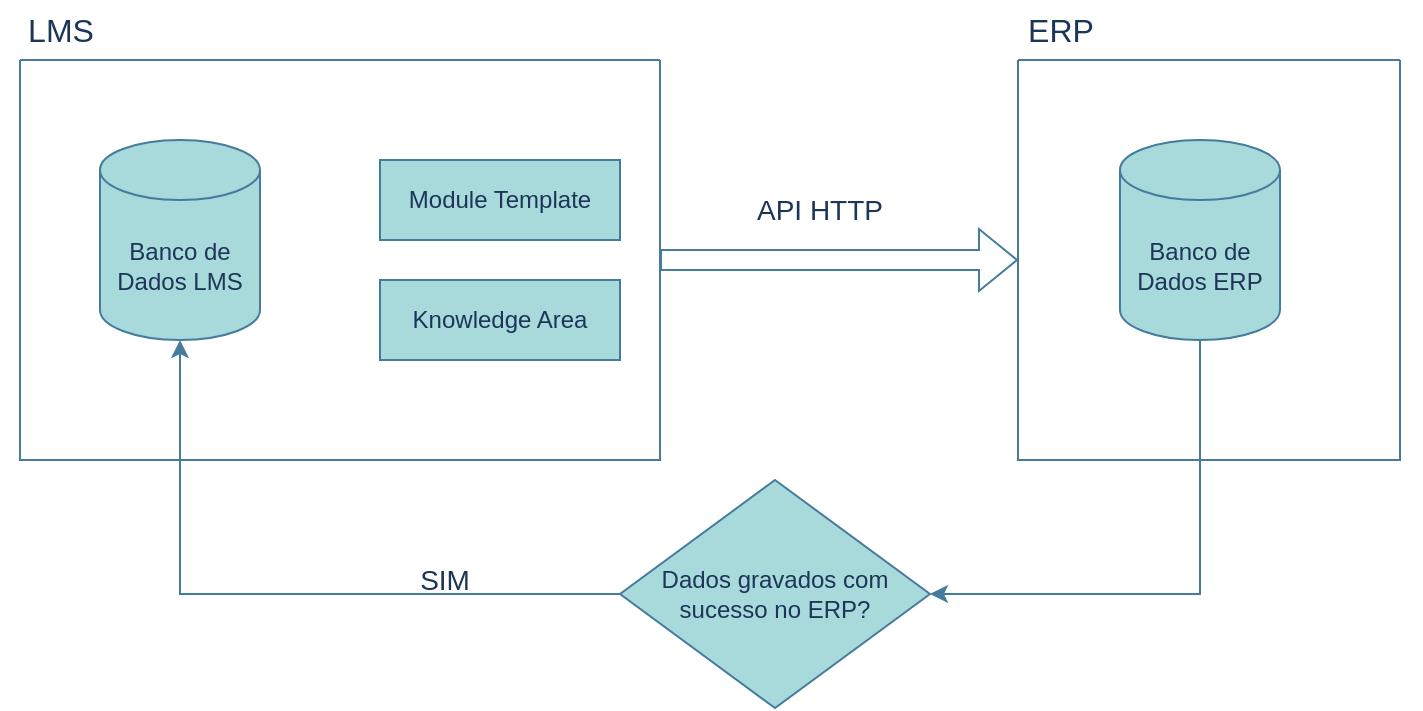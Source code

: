<mxfile version="20.8.19" type="github">
  <diagram name="Página-1" id="9FyWoIxCL40asnHchtRT">
    <mxGraphModel dx="1195" dy="736" grid="1" gridSize="10" guides="1" tooltips="1" connect="1" arrows="1" fold="1" page="1" pageScale="1" pageWidth="1169" pageHeight="827" background="#ffffff" math="0" shadow="0">
      <root>
        <mxCell id="0" />
        <mxCell id="1" parent="0" />
        <mxCell id="LW2IUKUS3Hjdtbb20BIW-1" value="Knowledge Area" style="rounded=0;whiteSpace=wrap;html=1;labelBackgroundColor=none;fillColor=#A8DADC;strokeColor=#457B9D;fontColor=#1D3557;" vertex="1" parent="1">
          <mxGeometry x="290" y="200" width="120" height="40" as="geometry" />
        </mxCell>
        <mxCell id="LW2IUKUS3Hjdtbb20BIW-2" value="Module Template" style="rounded=0;whiteSpace=wrap;html=1;labelBackgroundColor=none;fillColor=#A8DADC;strokeColor=#457B9D;fontColor=#1D3557;" vertex="1" parent="1">
          <mxGeometry x="290" y="140" width="120" height="40" as="geometry" />
        </mxCell>
        <mxCell id="LW2IUKUS3Hjdtbb20BIW-3" value="" style="shape=flexArrow;endArrow=classic;html=1;rounded=0;exitX=1;exitY=0.5;exitDx=0;exitDy=0;labelBackgroundColor=none;fontColor=default;strokeColor=#457B9D;" edge="1" parent="1" source="LW2IUKUS3Hjdtbb20BIW-15" target="LW2IUKUS3Hjdtbb20BIW-16">
          <mxGeometry width="50" height="50" relative="1" as="geometry">
            <mxPoint x="440" y="190" as="sourcePoint" />
            <mxPoint x="590" y="190" as="targetPoint" />
          </mxGeometry>
        </mxCell>
        <mxCell id="LW2IUKUS3Hjdtbb20BIW-12" style="edgeStyle=orthogonalEdgeStyle;rounded=0;orthogonalLoop=1;jettySize=auto;html=1;entryX=1;entryY=0.5;entryDx=0;entryDy=0;exitX=0.5;exitY=1;exitDx=0;exitDy=0;exitPerimeter=0;labelBackgroundColor=none;fontColor=default;strokeColor=#457B9D;" edge="1" parent="1" source="LW2IUKUS3Hjdtbb20BIW-5" target="LW2IUKUS3Hjdtbb20BIW-10">
          <mxGeometry relative="1" as="geometry" />
        </mxCell>
        <mxCell id="LW2IUKUS3Hjdtbb20BIW-7" value="API HTTP" style="text;html=1;strokeColor=none;fillColor=none;align=center;verticalAlign=middle;whiteSpace=wrap;rounded=0;labelBackgroundColor=none;fontColor=#1D3557;fontSize=14;labelBorderColor=none;" vertex="1" parent="1">
          <mxGeometry x="450" y="150" width="120" height="30" as="geometry" />
        </mxCell>
        <mxCell id="LW2IUKUS3Hjdtbb20BIW-13" style="edgeStyle=orthogonalEdgeStyle;rounded=0;orthogonalLoop=1;jettySize=auto;html=1;entryX=0.5;entryY=1;entryDx=0;entryDy=0;entryPerimeter=0;labelBackgroundColor=none;fontColor=default;strokeColor=#457B9D;" edge="1" parent="1" source="LW2IUKUS3Hjdtbb20BIW-10" target="LW2IUKUS3Hjdtbb20BIW-4">
          <mxGeometry relative="1" as="geometry" />
        </mxCell>
        <mxCell id="LW2IUKUS3Hjdtbb20BIW-14" value="SIM" style="edgeLabel;html=1;align=center;verticalAlign=middle;resizable=0;points=[];fontSize=14;labelBackgroundColor=none;fontColor=#1D3557;" vertex="1" connectable="0" parent="LW2IUKUS3Hjdtbb20BIW-13">
          <mxGeometry x="-0.491" y="-1" relative="1" as="geometry">
            <mxPoint y="-6" as="offset" />
          </mxGeometry>
        </mxCell>
        <mxCell id="LW2IUKUS3Hjdtbb20BIW-10" value="Dados gravados com sucesso no ERP?" style="rhombus;whiteSpace=wrap;html=1;labelBackgroundColor=none;fillColor=#A8DADC;strokeColor=#457B9D;fontColor=#1D3557;" vertex="1" parent="1">
          <mxGeometry x="410" y="300" width="155" height="114" as="geometry" />
        </mxCell>
        <mxCell id="LW2IUKUS3Hjdtbb20BIW-15" value="" style="swimlane;startSize=0;fontSize=16;labelBackgroundColor=none;fillColor=#A8DADC;strokeColor=#457B9D;fontColor=#1D3557;" vertex="1" parent="1">
          <mxGeometry x="110" y="90" width="320" height="200" as="geometry">
            <mxRectangle x="100" y="90" width="50" height="40" as="alternateBounds" />
          </mxGeometry>
        </mxCell>
        <mxCell id="LW2IUKUS3Hjdtbb20BIW-4" value="Banco de Dados LMS" style="shape=cylinder3;whiteSpace=wrap;html=1;boundedLbl=1;backgroundOutline=1;size=15;labelBackgroundColor=none;fillColor=#A8DADC;strokeColor=#457B9D;fontColor=#1D3557;" vertex="1" parent="LW2IUKUS3Hjdtbb20BIW-15">
          <mxGeometry x="40" y="40" width="80" height="100" as="geometry" />
        </mxCell>
        <mxCell id="LW2IUKUS3Hjdtbb20BIW-16" value="" style="swimlane;startSize=0;fontSize=16;labelBackgroundColor=none;fillColor=#A8DADC;strokeColor=#457B9D;fontColor=#1D3557;" vertex="1" parent="1">
          <mxGeometry x="609" y="90" width="191" height="200" as="geometry">
            <mxRectangle x="100" y="90" width="50" height="40" as="alternateBounds" />
          </mxGeometry>
        </mxCell>
        <mxCell id="LW2IUKUS3Hjdtbb20BIW-5" value="Banco de Dados ERP" style="shape=cylinder3;whiteSpace=wrap;html=1;boundedLbl=1;backgroundOutline=1;size=15;labelBackgroundColor=none;fillColor=#A8DADC;strokeColor=#457B9D;fontColor=#1D3557;" vertex="1" parent="LW2IUKUS3Hjdtbb20BIW-16">
          <mxGeometry x="51" y="40" width="80" height="100" as="geometry" />
        </mxCell>
        <mxCell id="LW2IUKUS3Hjdtbb20BIW-17" value="ERP" style="text;html=1;align=center;verticalAlign=middle;resizable=0;points=[];autosize=1;strokeColor=none;fillColor=none;fontSize=16;labelBackgroundColor=none;fontColor=#1D3557;" vertex="1" parent="1">
          <mxGeometry x="600" y="60" width="60" height="30" as="geometry" />
        </mxCell>
        <mxCell id="LW2IUKUS3Hjdtbb20BIW-18" value="LMS" style="text;html=1;align=center;verticalAlign=middle;resizable=0;points=[];autosize=1;strokeColor=none;fillColor=none;fontSize=16;labelBackgroundColor=none;fontColor=#1D3557;" vertex="1" parent="1">
          <mxGeometry x="100" y="60" width="60" height="30" as="geometry" />
        </mxCell>
        <mxCell id="LW2IUKUS3Hjdtbb20BIW-19" style="edgeStyle=none;curved=1;rounded=0;orthogonalLoop=1;jettySize=auto;html=1;exitX=1;exitY=0.5;exitDx=0;exitDy=0;fontSize=12;startSize=8;endSize=8;labelBackgroundColor=none;fontColor=default;strokeColor=#457B9D;" edge="1" parent="1" source="LW2IUKUS3Hjdtbb20BIW-16" target="LW2IUKUS3Hjdtbb20BIW-16">
          <mxGeometry relative="1" as="geometry" />
        </mxCell>
        <mxCell id="LW2IUKUS3Hjdtbb20BIW-20" style="edgeStyle=none;curved=1;rounded=0;orthogonalLoop=1;jettySize=auto;html=1;exitX=0;exitY=0.5;exitDx=0;exitDy=0;fontSize=12;startSize=8;endSize=8;labelBackgroundColor=none;fontColor=default;strokeColor=#457B9D;" edge="1" parent="1" source="LW2IUKUS3Hjdtbb20BIW-15" target="LW2IUKUS3Hjdtbb20BIW-15">
          <mxGeometry relative="1" as="geometry" />
        </mxCell>
      </root>
    </mxGraphModel>
  </diagram>
</mxfile>
